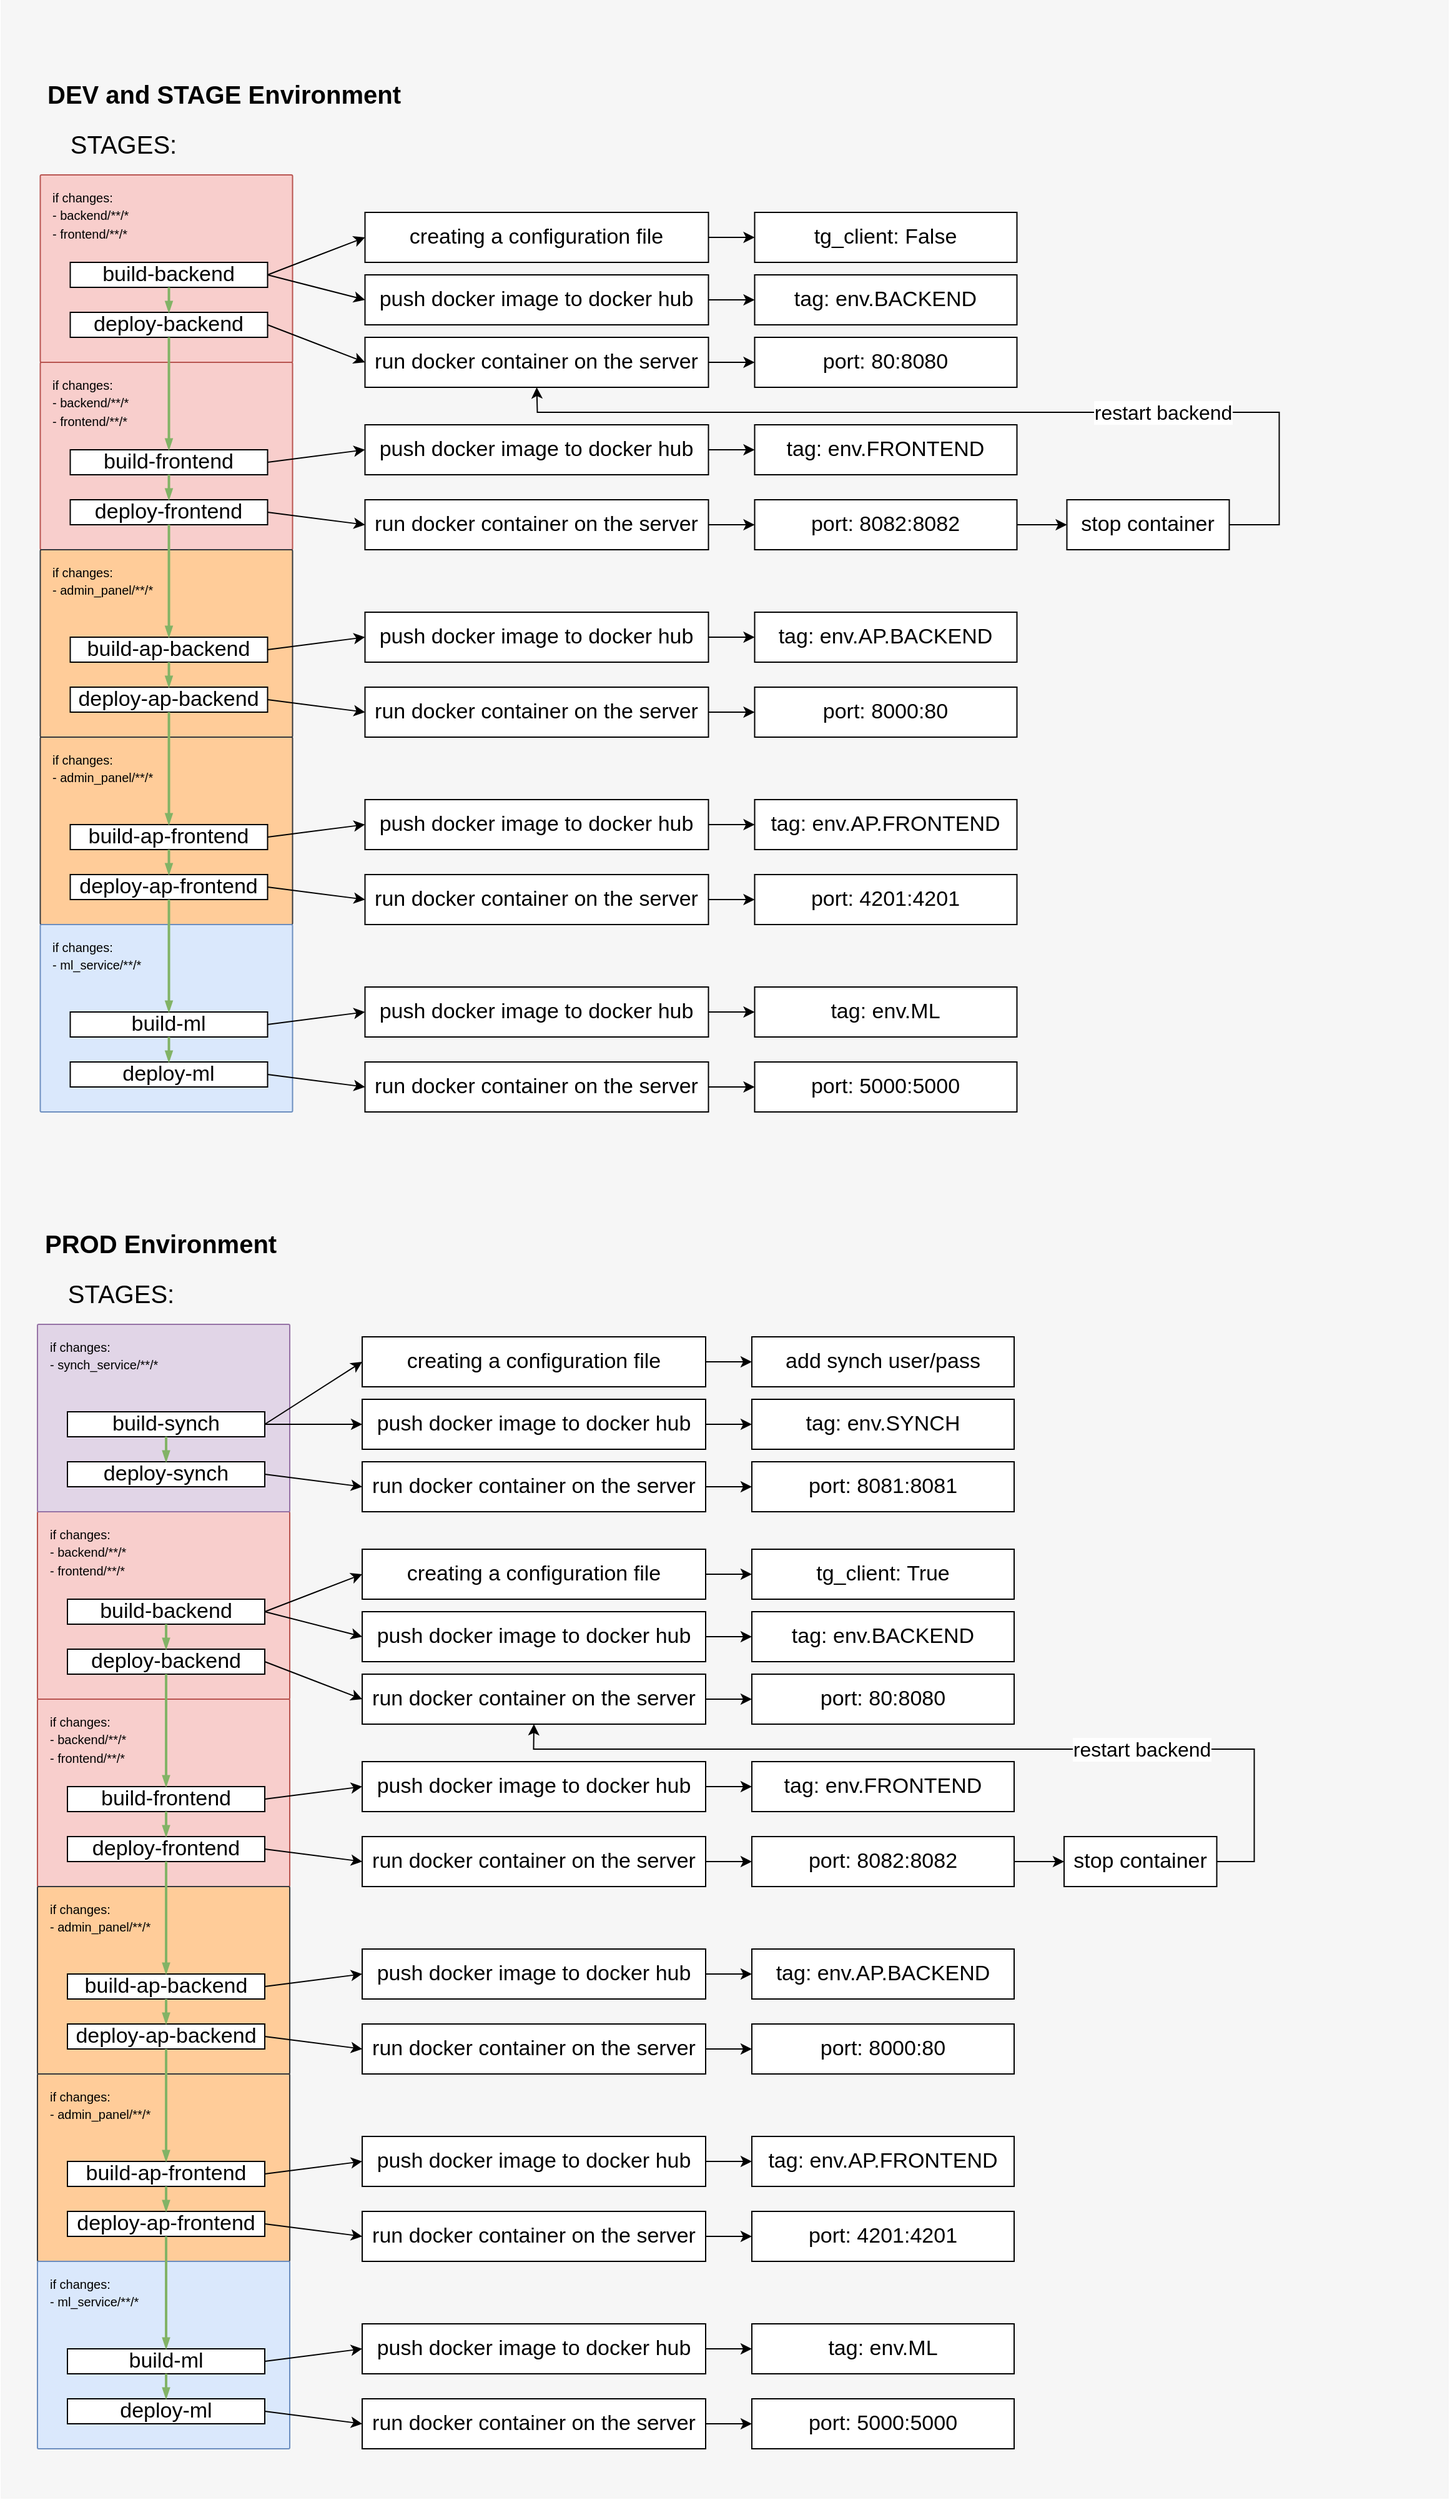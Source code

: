 <mxfile version="20.7.4" type="github">
  <diagram id="f106602c-feb2-e66a-4537-3a34d633f6aa" name="Page-1">
    <mxGraphModel dx="3771" dy="2102" grid="1" gridSize="10" guides="1" tooltips="1" connect="1" arrows="1" fold="1" page="1" pageScale="1" pageWidth="1169" pageHeight="827" background="none" math="0" shadow="0">
      <root>
        <mxCell id="0" />
        <mxCell id="1" parent="0" />
        <mxCell id="14" value="" style="fillColor=#F6F6F6;strokeColor=none;shadow=0;gradientColor=none;fontSize=14;align=left;spacing=10;fontColor=#717171;9E9E9E;verticalAlign=top;spacingTop=-4;fontStyle=0;spacingLeft=40;html=1;" parent="1" vertex="1">
          <mxGeometry x="0.5" width="1159.5" height="2000" as="geometry" />
        </mxCell>
        <mxCell id="2MVCQSWJ5l41HBGscojX-31" value="&lt;font style=&quot;font-size: 10px;&quot; color=&quot;#000000&quot;&gt;if changes:&lt;br&gt;- backend/**/*&lt;br&gt;- frontend/**/*&lt;/font&gt;" style="sketch=0;points=[[0,0,0],[0.25,0,0],[0.5,0,0],[0.75,0,0],[1,0,0],[1,0.25,0],[1,0.5,0],[1,0.75,0],[1,1,0],[0.75,1,0],[0.5,1,0],[0.25,1,0],[0,1,0],[0,0.75,0],[0,0.5,0],[0,0.25,0]];rounded=1;absoluteArcSize=1;arcSize=2;html=1;strokeColor=#b85450;shadow=0;dashed=0;fontSize=12;align=left;verticalAlign=top;spacing=10;spacingTop=-4;fillColor=#f8cecc;" vertex="1" parent="1">
          <mxGeometry x="32.25" y="140" width="202" height="150" as="geometry" />
        </mxCell>
        <mxCell id="2MVCQSWJ5l41HBGscojX-14" value="DEV and STAGE Environment" style="text;strokeColor=none;align=left;fillColor=none;html=1;verticalAlign=middle;whiteSpace=wrap;rounded=0;fontStyle=1;fontSize=20;" vertex="1" parent="1">
          <mxGeometry x="36.25" y="60" width="308" height="30" as="geometry" />
        </mxCell>
        <mxCell id="2MVCQSWJ5l41HBGscojX-16" value="STAGES:" style="text;html=1;strokeColor=none;fillColor=none;align=center;verticalAlign=middle;whiteSpace=wrap;rounded=0;fontSize=20;" vertex="1" parent="1">
          <mxGeometry x="44.25" y="100" width="110" height="30" as="geometry" />
        </mxCell>
        <mxCell id="2MVCQSWJ5l41HBGscojX-17" value="build-backend" style="rounded=0;whiteSpace=wrap;html=1;fontSize=17;" vertex="1" parent="1">
          <mxGeometry x="56.25" y="210" width="158" height="20" as="geometry" />
        </mxCell>
        <mxCell id="2MVCQSWJ5l41HBGscojX-18" value="deploy-backend" style="rounded=0;whiteSpace=wrap;html=1;fontSize=17;" vertex="1" parent="1">
          <mxGeometry x="56.25" y="250" width="158" height="20" as="geometry" />
        </mxCell>
        <mxCell id="2MVCQSWJ5l41HBGscojX-29" value="" style="edgeStyle=orthogonalEdgeStyle;fontSize=12;html=1;endArrow=blockThin;endFill=1;rounded=0;strokeWidth=2;endSize=4;startSize=4;strokeColor=#82b366;dashed=0;exitX=0.5;exitY=1;exitDx=0;exitDy=0;entryX=0.5;entryY=0;entryDx=0;entryDy=0;fillColor=#d5e8d4;" edge="1" parent="1" source="2MVCQSWJ5l41HBGscojX-17" target="2MVCQSWJ5l41HBGscojX-18">
          <mxGeometry width="100" relative="1" as="geometry">
            <mxPoint x="156.25" y="420" as="sourcePoint" />
            <mxPoint x="156.25" y="280" as="targetPoint" />
          </mxGeometry>
        </mxCell>
        <mxCell id="2MVCQSWJ5l41HBGscojX-32" value="&lt;font style=&quot;font-size: 10px;&quot; color=&quot;#000000&quot;&gt;if changes:&lt;br&gt;- backend/**/*&lt;br&gt;- frontend/**/*&lt;/font&gt;" style="sketch=0;points=[[0,0,0],[0.25,0,0],[0.5,0,0],[0.75,0,0],[1,0,0],[1,0.25,0],[1,0.5,0],[1,0.75,0],[1,1,0],[0.75,1,0],[0.5,1,0],[0.25,1,0],[0,1,0],[0,0.75,0],[0,0.5,0],[0,0.25,0]];rounded=1;absoluteArcSize=1;arcSize=2;html=1;strokeColor=#b85450;shadow=0;dashed=0;fontSize=12;align=left;verticalAlign=top;spacing=10;spacingTop=-4;fillColor=#f8cecc;" vertex="1" parent="1">
          <mxGeometry x="32.25" y="290" width="202" height="150" as="geometry" />
        </mxCell>
        <mxCell id="2MVCQSWJ5l41HBGscojX-33" value="build-frontend" style="rounded=0;whiteSpace=wrap;html=1;fontSize=17;" vertex="1" parent="1">
          <mxGeometry x="56.25" y="360" width="158" height="20" as="geometry" />
        </mxCell>
        <mxCell id="2MVCQSWJ5l41HBGscojX-34" value="deploy-frontend" style="rounded=0;whiteSpace=wrap;html=1;fontSize=17;" vertex="1" parent="1">
          <mxGeometry x="56.25" y="400" width="158" height="20" as="geometry" />
        </mxCell>
        <mxCell id="2MVCQSWJ5l41HBGscojX-35" value="" style="edgeStyle=orthogonalEdgeStyle;fontSize=12;html=1;endArrow=blockThin;endFill=1;rounded=0;strokeWidth=2;endSize=4;startSize=4;strokeColor=#82b366;dashed=0;exitX=0.5;exitY=1;exitDx=0;exitDy=0;entryX=0.5;entryY=0;entryDx=0;entryDy=0;fillColor=#d5e8d4;gradientColor=#97d077;" edge="1" parent="1" source="2MVCQSWJ5l41HBGscojX-33" target="2MVCQSWJ5l41HBGscojX-34">
          <mxGeometry width="100" relative="1" as="geometry">
            <mxPoint x="156.25" y="570" as="sourcePoint" />
            <mxPoint x="156.25" y="430" as="targetPoint" />
          </mxGeometry>
        </mxCell>
        <mxCell id="2MVCQSWJ5l41HBGscojX-36" value="" style="edgeStyle=orthogonalEdgeStyle;fontSize=12;html=1;endArrow=blockThin;endFill=1;rounded=0;strokeWidth=2;endSize=4;startSize=4;strokeColor=#82b366;dashed=0;fontColor=#000000;exitX=0.5;exitY=1;exitDx=0;exitDy=0;entryX=0.5;entryY=0;entryDx=0;entryDy=0;fillColor=#d5e8d4;gradientColor=#97d077;" edge="1" parent="1" source="2MVCQSWJ5l41HBGscojX-18" target="2MVCQSWJ5l41HBGscojX-33">
          <mxGeometry width="100" relative="1" as="geometry">
            <mxPoint x="164.25" y="370" as="sourcePoint" />
            <mxPoint x="264.25" y="370" as="targetPoint" />
          </mxGeometry>
        </mxCell>
        <mxCell id="2MVCQSWJ5l41HBGscojX-37" value="&lt;font style=&quot;font-size: 10px;&quot; color=&quot;#000000&quot;&gt;if changes:&lt;br&gt;- admin_panel/**/*&lt;br&gt;&lt;/font&gt;" style="sketch=0;points=[[0,0,0],[0.25,0,0],[0.5,0,0],[0.75,0,0],[1,0,0],[1,0.25,0],[1,0.5,0],[1,0.75,0],[1,1,0],[0.75,1,0],[0.5,1,0],[0.25,1,0],[0,1,0],[0,0.75,0],[0,0.5,0],[0,0.25,0]];rounded=1;absoluteArcSize=1;arcSize=2;html=1;strokeColor=#36393d;shadow=0;dashed=0;fontSize=12;align=left;verticalAlign=top;spacing=10;spacingTop=-4;fillColor=#ffcc99;" vertex="1" parent="1">
          <mxGeometry x="32.25" y="440" width="202" height="150" as="geometry" />
        </mxCell>
        <mxCell id="2MVCQSWJ5l41HBGscojX-38" value="build-ap-backend" style="rounded=0;whiteSpace=wrap;html=1;fontSize=17;" vertex="1" parent="1">
          <mxGeometry x="56.25" y="510" width="158" height="20" as="geometry" />
        </mxCell>
        <mxCell id="2MVCQSWJ5l41HBGscojX-39" value="deploy-ap-backend" style="rounded=0;whiteSpace=wrap;html=1;fontSize=17;" vertex="1" parent="1">
          <mxGeometry x="56.25" y="550" width="158" height="20" as="geometry" />
        </mxCell>
        <mxCell id="2MVCQSWJ5l41HBGscojX-40" value="" style="edgeStyle=orthogonalEdgeStyle;fontSize=12;html=1;endArrow=blockThin;endFill=1;rounded=0;strokeWidth=2;endSize=4;startSize=4;strokeColor=#82b366;dashed=0;exitX=0.5;exitY=1;exitDx=0;exitDy=0;entryX=0.5;entryY=0;entryDx=0;entryDy=0;fillColor=#d5e8d4;" edge="1" parent="1" source="2MVCQSWJ5l41HBGscojX-38" target="2MVCQSWJ5l41HBGscojX-39">
          <mxGeometry width="100" relative="1" as="geometry">
            <mxPoint x="156.25" y="720" as="sourcePoint" />
            <mxPoint x="156.25" y="580" as="targetPoint" />
          </mxGeometry>
        </mxCell>
        <mxCell id="2MVCQSWJ5l41HBGscojX-41" value="" style="edgeStyle=orthogonalEdgeStyle;fontSize=12;html=1;endArrow=blockThin;endFill=1;rounded=0;strokeWidth=2;endSize=4;startSize=4;strokeColor=#82b366;dashed=0;fontColor=#000000;exitX=0.5;exitY=1;exitDx=0;exitDy=0;entryX=0.5;entryY=0;entryDx=0;entryDy=0;fillColor=#d5e8d4;" edge="1" parent="1" source="2MVCQSWJ5l41HBGscojX-34" target="2MVCQSWJ5l41HBGscojX-38">
          <mxGeometry width="100" relative="1" as="geometry">
            <mxPoint x="164.25" y="370" as="sourcePoint" />
            <mxPoint x="264.25" y="370" as="targetPoint" />
          </mxGeometry>
        </mxCell>
        <mxCell id="2MVCQSWJ5l41HBGscojX-42" value="&lt;font style=&quot;font-size: 10px;&quot; color=&quot;#000000&quot;&gt;if changes:&lt;br&gt;- admin_panel/**/*&lt;br&gt;&lt;/font&gt;" style="sketch=0;points=[[0,0,0],[0.25,0,0],[0.5,0,0],[0.75,0,0],[1,0,0],[1,0.25,0],[1,0.5,0],[1,0.75,0],[1,1,0],[0.75,1,0],[0.5,1,0],[0.25,1,0],[0,1,0],[0,0.75,0],[0,0.5,0],[0,0.25,0]];rounded=1;absoluteArcSize=1;arcSize=2;html=1;strokeColor=#36393d;shadow=0;dashed=0;fontSize=12;align=left;verticalAlign=top;spacing=10;spacingTop=-4;fillColor=#ffcc99;" vertex="1" parent="1">
          <mxGeometry x="32.25" y="590" width="202" height="150" as="geometry" />
        </mxCell>
        <mxCell id="2MVCQSWJ5l41HBGscojX-43" value="build-ap-frontend" style="rounded=0;whiteSpace=wrap;html=1;fontSize=17;" vertex="1" parent="1">
          <mxGeometry x="56.25" y="660" width="158" height="20" as="geometry" />
        </mxCell>
        <mxCell id="2MVCQSWJ5l41HBGscojX-44" value="deploy-ap-frontend" style="rounded=0;whiteSpace=wrap;html=1;fontSize=17;" vertex="1" parent="1">
          <mxGeometry x="56.25" y="700" width="158" height="20" as="geometry" />
        </mxCell>
        <mxCell id="2MVCQSWJ5l41HBGscojX-45" value="" style="edgeStyle=orthogonalEdgeStyle;fontSize=12;html=1;endArrow=blockThin;endFill=1;rounded=0;strokeWidth=2;endSize=4;startSize=4;strokeColor=#82b366;dashed=0;exitX=0.5;exitY=1;exitDx=0;exitDy=0;entryX=0.5;entryY=0;entryDx=0;entryDy=0;fillColor=#d5e8d4;" edge="1" parent="1" source="2MVCQSWJ5l41HBGscojX-43" target="2MVCQSWJ5l41HBGscojX-44">
          <mxGeometry width="100" relative="1" as="geometry">
            <mxPoint x="156.25" y="870" as="sourcePoint" />
            <mxPoint x="156.25" y="730" as="targetPoint" />
          </mxGeometry>
        </mxCell>
        <mxCell id="2MVCQSWJ5l41HBGscojX-46" value="" style="edgeStyle=orthogonalEdgeStyle;fontSize=12;html=1;endArrow=blockThin;endFill=1;rounded=0;strokeWidth=2;endSize=4;startSize=4;strokeColor=#82b366;dashed=0;fontColor=#000000;exitX=0.5;exitY=1;exitDx=0;exitDy=0;entryX=0.5;entryY=0;entryDx=0;entryDy=0;fillColor=#d5e8d4;" edge="1" parent="1" source="2MVCQSWJ5l41HBGscojX-39" target="2MVCQSWJ5l41HBGscojX-43">
          <mxGeometry width="100" relative="1" as="geometry">
            <mxPoint x="164.25" y="510" as="sourcePoint" />
            <mxPoint x="264.25" y="510" as="targetPoint" />
          </mxGeometry>
        </mxCell>
        <mxCell id="2MVCQSWJ5l41HBGscojX-48" value="&lt;font style=&quot;font-size: 10px;&quot; color=&quot;#000000&quot;&gt;if changes:&lt;br&gt;- ml_service/**/*&lt;br&gt;&lt;/font&gt;" style="sketch=0;points=[[0,0,0],[0.25,0,0],[0.5,0,0],[0.75,0,0],[1,0,0],[1,0.25,0],[1,0.5,0],[1,0.75,0],[1,1,0],[0.75,1,0],[0.5,1,0],[0.25,1,0],[0,1,0],[0,0.75,0],[0,0.5,0],[0,0.25,0]];rounded=1;absoluteArcSize=1;arcSize=2;html=1;strokeColor=#6c8ebf;shadow=0;dashed=0;fontSize=12;align=left;verticalAlign=top;spacing=10;spacingTop=-4;fillColor=#dae8fc;" vertex="1" parent="1">
          <mxGeometry x="32.25" y="740" width="202" height="150" as="geometry" />
        </mxCell>
        <mxCell id="2MVCQSWJ5l41HBGscojX-49" value="build-ml" style="rounded=0;whiteSpace=wrap;html=1;fontSize=17;" vertex="1" parent="1">
          <mxGeometry x="56.25" y="810" width="158" height="20" as="geometry" />
        </mxCell>
        <mxCell id="2MVCQSWJ5l41HBGscojX-50" value="deploy-ml" style="rounded=0;whiteSpace=wrap;html=1;fontSize=17;" vertex="1" parent="1">
          <mxGeometry x="56.25" y="850" width="158" height="20" as="geometry" />
        </mxCell>
        <mxCell id="2MVCQSWJ5l41HBGscojX-51" value="" style="edgeStyle=orthogonalEdgeStyle;fontSize=12;html=1;endArrow=blockThin;endFill=1;rounded=0;strokeWidth=2;endSize=4;startSize=4;strokeColor=#82b366;dashed=0;exitX=0.5;exitY=1;exitDx=0;exitDy=0;entryX=0.5;entryY=0;entryDx=0;entryDy=0;fillColor=#d5e8d4;" edge="1" parent="1" source="2MVCQSWJ5l41HBGscojX-49" target="2MVCQSWJ5l41HBGscojX-50">
          <mxGeometry width="100" relative="1" as="geometry">
            <mxPoint x="156.25" y="1020" as="sourcePoint" />
            <mxPoint x="156.25" y="880" as="targetPoint" />
          </mxGeometry>
        </mxCell>
        <mxCell id="2MVCQSWJ5l41HBGscojX-52" value="" style="edgeStyle=orthogonalEdgeStyle;fontSize=12;html=1;endArrow=blockThin;endFill=1;rounded=0;strokeWidth=2;endSize=4;startSize=4;strokeColor=#82b366;dashed=0;fontColor=#000000;exitX=0.5;exitY=1;exitDx=0;exitDy=0;entryX=0.5;entryY=0;entryDx=0;entryDy=0;fillColor=#d5e8d4;" edge="1" parent="1" source="2MVCQSWJ5l41HBGscojX-44" target="2MVCQSWJ5l41HBGscojX-49">
          <mxGeometry width="100" relative="1" as="geometry">
            <mxPoint x="164.25" y="570" as="sourcePoint" />
            <mxPoint x="264.25" y="570" as="targetPoint" />
          </mxGeometry>
        </mxCell>
        <mxCell id="2MVCQSWJ5l41HBGscojX-53" value="" style="endArrow=classic;html=1;rounded=0;strokeColor=#000000;fontSize=17;fontColor=#000000;entryX=0;entryY=0.5;entryDx=0;entryDy=0;" edge="1" parent="1" target="2MVCQSWJ5l41HBGscojX-55">
          <mxGeometry width="50" height="50" relative="1" as="geometry">
            <mxPoint x="214.25" y="220" as="sourcePoint" />
            <mxPoint x="244.25" y="420" as="targetPoint" />
          </mxGeometry>
        </mxCell>
        <mxCell id="2MVCQSWJ5l41HBGscojX-55" value="push docker image to docker hub" style="rounded=0;whiteSpace=wrap;html=1;fontSize=17;" vertex="1" parent="1">
          <mxGeometry x="292.25" y="220" width="275" height="40" as="geometry" />
        </mxCell>
        <mxCell id="2MVCQSWJ5l41HBGscojX-56" value="run docker container on the server" style="rounded=0;whiteSpace=wrap;html=1;fontSize=17;" vertex="1" parent="1">
          <mxGeometry x="292.25" y="270" width="275" height="40" as="geometry" />
        </mxCell>
        <mxCell id="2MVCQSWJ5l41HBGscojX-57" value="" style="endArrow=classic;html=1;rounded=0;strokeColor=#000000;fontSize=17;fontColor=#000000;exitX=1;exitY=0.5;exitDx=0;exitDy=0;entryX=0;entryY=0.5;entryDx=0;entryDy=0;" edge="1" parent="1" source="2MVCQSWJ5l41HBGscojX-18" target="2MVCQSWJ5l41HBGscojX-56">
          <mxGeometry width="50" height="50" relative="1" as="geometry">
            <mxPoint x="194.25" y="450" as="sourcePoint" />
            <mxPoint x="244.25" y="400" as="targetPoint" />
          </mxGeometry>
        </mxCell>
        <mxCell id="2MVCQSWJ5l41HBGscojX-58" value="creating a configuration file" style="rounded=0;whiteSpace=wrap;html=1;fontSize=17;" vertex="1" parent="1">
          <mxGeometry x="292.25" y="170" width="275" height="40" as="geometry" />
        </mxCell>
        <mxCell id="2MVCQSWJ5l41HBGscojX-59" value="" style="endArrow=classic;html=1;rounded=0;strokeColor=#000000;fontSize=17;fontColor=#000000;entryX=0;entryY=0.5;entryDx=0;entryDy=0;" edge="1" parent="1" target="2MVCQSWJ5l41HBGscojX-58">
          <mxGeometry width="50" height="50" relative="1" as="geometry">
            <mxPoint x="214.25" y="220" as="sourcePoint" />
            <mxPoint x="234.25" y="440" as="targetPoint" />
          </mxGeometry>
        </mxCell>
        <mxCell id="2MVCQSWJ5l41HBGscojX-60" value="run docker container on the server" style="rounded=0;whiteSpace=wrap;html=1;fontSize=17;" vertex="1" parent="1">
          <mxGeometry x="292.25" y="400" width="275" height="40" as="geometry" />
        </mxCell>
        <mxCell id="2MVCQSWJ5l41HBGscojX-61" value="push docker image to docker hub" style="rounded=0;whiteSpace=wrap;html=1;fontSize=17;" vertex="1" parent="1">
          <mxGeometry x="292.25" y="340" width="275" height="40" as="geometry" />
        </mxCell>
        <mxCell id="2MVCQSWJ5l41HBGscojX-62" value="" style="endArrow=classic;html=1;rounded=0;strokeColor=#000000;fontSize=17;fontColor=#000000;exitX=1;exitY=0.5;exitDx=0;exitDy=0;entryX=0;entryY=0.5;entryDx=0;entryDy=0;" edge="1" parent="1" source="2MVCQSWJ5l41HBGscojX-33" target="2MVCQSWJ5l41HBGscojX-61">
          <mxGeometry width="50" height="50" relative="1" as="geometry">
            <mxPoint x="434.25" y="470" as="sourcePoint" />
            <mxPoint x="484.25" y="420" as="targetPoint" />
          </mxGeometry>
        </mxCell>
        <mxCell id="2MVCQSWJ5l41HBGscojX-63" value="" style="endArrow=classic;html=1;rounded=0;strokeColor=#000000;fontSize=17;fontColor=#000000;exitX=1;exitY=0.5;exitDx=0;exitDy=0;entryX=0;entryY=0.5;entryDx=0;entryDy=0;" edge="1" parent="1" source="2MVCQSWJ5l41HBGscojX-34" target="2MVCQSWJ5l41HBGscojX-60">
          <mxGeometry width="50" height="50" relative="1" as="geometry">
            <mxPoint x="434.25" y="470" as="sourcePoint" />
            <mxPoint x="484.25" y="420" as="targetPoint" />
          </mxGeometry>
        </mxCell>
        <mxCell id="2MVCQSWJ5l41HBGscojX-64" value="push docker image to docker hub" style="rounded=0;whiteSpace=wrap;html=1;fontSize=17;" vertex="1" parent="1">
          <mxGeometry x="292.25" y="490" width="275" height="40" as="geometry" />
        </mxCell>
        <mxCell id="2MVCQSWJ5l41HBGscojX-65" value="run docker container on the server" style="rounded=0;whiteSpace=wrap;html=1;fontSize=17;" vertex="1" parent="1">
          <mxGeometry x="292.25" y="550" width="275" height="40" as="geometry" />
        </mxCell>
        <mxCell id="2MVCQSWJ5l41HBGscojX-66" value="" style="endArrow=classic;html=1;rounded=0;strokeColor=#000000;fontSize=17;fontColor=#000000;exitX=1;exitY=0.5;exitDx=0;exitDy=0;entryX=0;entryY=0.5;entryDx=0;entryDy=0;" edge="1" parent="1" source="2MVCQSWJ5l41HBGscojX-38" target="2MVCQSWJ5l41HBGscojX-64">
          <mxGeometry width="50" height="50" relative="1" as="geometry">
            <mxPoint x="434.25" y="570" as="sourcePoint" />
            <mxPoint x="484.25" y="520" as="targetPoint" />
          </mxGeometry>
        </mxCell>
        <mxCell id="2MVCQSWJ5l41HBGscojX-67" value="" style="endArrow=classic;html=1;rounded=0;strokeColor=#000000;fontSize=17;fontColor=#000000;exitX=1;exitY=0.5;exitDx=0;exitDy=0;entryX=0;entryY=0.5;entryDx=0;entryDy=0;" edge="1" parent="1" source="2MVCQSWJ5l41HBGscojX-39" target="2MVCQSWJ5l41HBGscojX-65">
          <mxGeometry width="50" height="50" relative="1" as="geometry">
            <mxPoint x="434.25" y="570" as="sourcePoint" />
            <mxPoint x="484.25" y="520" as="targetPoint" />
          </mxGeometry>
        </mxCell>
        <mxCell id="2MVCQSWJ5l41HBGscojX-68" value="tg_client: False" style="rounded=0;whiteSpace=wrap;html=1;fontSize=17;" vertex="1" parent="1">
          <mxGeometry x="604.25" y="170" width="210" height="40" as="geometry" />
        </mxCell>
        <mxCell id="2MVCQSWJ5l41HBGscojX-69" value="" style="endArrow=classic;html=1;rounded=0;strokeColor=#000000;fontSize=17;fontColor=#000000;exitX=1;exitY=0.5;exitDx=0;exitDy=0;entryX=0;entryY=0.5;entryDx=0;entryDy=0;" edge="1" parent="1" source="2MVCQSWJ5l41HBGscojX-58" target="2MVCQSWJ5l41HBGscojX-68">
          <mxGeometry width="50" height="50" relative="1" as="geometry">
            <mxPoint x="434.25" y="350" as="sourcePoint" />
            <mxPoint x="484.25" y="300" as="targetPoint" />
          </mxGeometry>
        </mxCell>
        <mxCell id="2MVCQSWJ5l41HBGscojX-71" value="port: 80:8080" style="rounded=0;whiteSpace=wrap;html=1;fontSize=17;" vertex="1" parent="1">
          <mxGeometry x="604.25" y="270" width="210" height="40" as="geometry" />
        </mxCell>
        <mxCell id="2MVCQSWJ5l41HBGscojX-72" value="" style="endArrow=classic;html=1;rounded=0;strokeColor=#000000;fontSize=17;fontColor=#000000;exitX=1;exitY=0.5;exitDx=0;exitDy=0;entryX=0;entryY=0.5;entryDx=0;entryDy=0;" edge="1" parent="1" source="2MVCQSWJ5l41HBGscojX-56" target="2MVCQSWJ5l41HBGscojX-71">
          <mxGeometry width="50" height="50" relative="1" as="geometry">
            <mxPoint x="434.25" y="410" as="sourcePoint" />
            <mxPoint x="484.25" y="360" as="targetPoint" />
          </mxGeometry>
        </mxCell>
        <mxCell id="2MVCQSWJ5l41HBGscojX-73" value="tag: env.BACKEND" style="rounded=0;whiteSpace=wrap;html=1;fontSize=17;" vertex="1" parent="1">
          <mxGeometry x="604.25" y="220" width="210" height="40" as="geometry" />
        </mxCell>
        <mxCell id="2MVCQSWJ5l41HBGscojX-74" value="" style="endArrow=classic;html=1;rounded=0;strokeColor=#000000;fontSize=17;fontColor=#000000;exitX=1;exitY=0.5;exitDx=0;exitDy=0;entryX=0;entryY=0.5;entryDx=0;entryDy=0;" edge="1" parent="1" source="2MVCQSWJ5l41HBGscojX-55" target="2MVCQSWJ5l41HBGscojX-73">
          <mxGeometry width="50" height="50" relative="1" as="geometry">
            <mxPoint x="434.25" y="460" as="sourcePoint" />
            <mxPoint x="484.25" y="410" as="targetPoint" />
          </mxGeometry>
        </mxCell>
        <mxCell id="2MVCQSWJ5l41HBGscojX-75" value="tag: env.FRONTEND" style="rounded=0;whiteSpace=wrap;html=1;fontSize=17;" vertex="1" parent="1">
          <mxGeometry x="604.25" y="340" width="210" height="40" as="geometry" />
        </mxCell>
        <mxCell id="2MVCQSWJ5l41HBGscojX-76" value="" style="endArrow=classic;html=1;rounded=0;strokeColor=#000000;fontSize=17;fontColor=#000000;exitX=1;exitY=0.5;exitDx=0;exitDy=0;entryX=0;entryY=0.5;entryDx=0;entryDy=0;" edge="1" parent="1" source="2MVCQSWJ5l41HBGscojX-61" target="2MVCQSWJ5l41HBGscojX-75">
          <mxGeometry width="50" height="50" relative="1" as="geometry">
            <mxPoint x="434.25" y="450" as="sourcePoint" />
            <mxPoint x="484.25" y="400" as="targetPoint" />
          </mxGeometry>
        </mxCell>
        <mxCell id="2MVCQSWJ5l41HBGscojX-77" value="port: 8082:8082" style="rounded=0;whiteSpace=wrap;html=1;fontSize=17;" vertex="1" parent="1">
          <mxGeometry x="604.25" y="400" width="210" height="40" as="geometry" />
        </mxCell>
        <mxCell id="2MVCQSWJ5l41HBGscojX-78" value="" style="endArrow=classic;html=1;rounded=0;strokeColor=#000000;fontSize=17;fontColor=#000000;exitX=1;exitY=0.5;exitDx=0;exitDy=0;entryX=0;entryY=0.5;entryDx=0;entryDy=0;" edge="1" parent="1" source="2MVCQSWJ5l41HBGscojX-60" target="2MVCQSWJ5l41HBGscojX-77">
          <mxGeometry width="50" height="50" relative="1" as="geometry">
            <mxPoint x="434.25" y="450" as="sourcePoint" />
            <mxPoint x="484.25" y="400" as="targetPoint" />
          </mxGeometry>
        </mxCell>
        <mxCell id="2MVCQSWJ5l41HBGscojX-80" value="stop container" style="rounded=0;whiteSpace=wrap;html=1;fontSize=17;" vertex="1" parent="1">
          <mxGeometry x="854.25" y="400" width="130" height="40" as="geometry" />
        </mxCell>
        <mxCell id="2MVCQSWJ5l41HBGscojX-81" value="" style="endArrow=classic;html=1;rounded=0;strokeColor=#000000;fontSize=17;fontColor=#000000;exitX=1;exitY=0.5;exitDx=0;exitDy=0;" edge="1" parent="1" source="2MVCQSWJ5l41HBGscojX-77" target="2MVCQSWJ5l41HBGscojX-80">
          <mxGeometry width="50" height="50" relative="1" as="geometry">
            <mxPoint x="434.25" y="450" as="sourcePoint" />
            <mxPoint x="484.25" y="400" as="targetPoint" />
          </mxGeometry>
        </mxCell>
        <mxCell id="2MVCQSWJ5l41HBGscojX-82" value="tag: env.AP.BACKEND" style="rounded=0;whiteSpace=wrap;html=1;fontSize=17;" vertex="1" parent="1">
          <mxGeometry x="604.25" y="490" width="210" height="40" as="geometry" />
        </mxCell>
        <mxCell id="2MVCQSWJ5l41HBGscojX-83" value="" style="endArrow=classic;html=1;rounded=0;strokeColor=#000000;fontSize=17;fontColor=#000000;exitX=1;exitY=0.5;exitDx=0;exitDy=0;entryX=0;entryY=0.5;entryDx=0;entryDy=0;" edge="1" parent="1" source="2MVCQSWJ5l41HBGscojX-64" target="2MVCQSWJ5l41HBGscojX-82">
          <mxGeometry width="50" height="50" relative="1" as="geometry">
            <mxPoint x="434.25" y="620" as="sourcePoint" />
            <mxPoint x="484.25" y="570" as="targetPoint" />
          </mxGeometry>
        </mxCell>
        <mxCell id="2MVCQSWJ5l41HBGscojX-84" value="port: 8000:80" style="rounded=0;whiteSpace=wrap;html=1;fontSize=17;" vertex="1" parent="1">
          <mxGeometry x="604.25" y="550" width="210" height="40" as="geometry" />
        </mxCell>
        <mxCell id="2MVCQSWJ5l41HBGscojX-85" value="" style="endArrow=classic;html=1;rounded=0;strokeColor=#000000;fontSize=17;fontColor=#000000;exitX=1;exitY=0.5;exitDx=0;exitDy=0;entryX=0;entryY=0.5;entryDx=0;entryDy=0;" edge="1" parent="1" source="2MVCQSWJ5l41HBGscojX-65" target="2MVCQSWJ5l41HBGscojX-84">
          <mxGeometry width="50" height="50" relative="1" as="geometry">
            <mxPoint x="434.25" y="620" as="sourcePoint" />
            <mxPoint x="484.25" y="570" as="targetPoint" />
          </mxGeometry>
        </mxCell>
        <mxCell id="2MVCQSWJ5l41HBGscojX-86" value="push docker image to docker hub" style="rounded=0;whiteSpace=wrap;html=1;fontSize=17;" vertex="1" parent="1">
          <mxGeometry x="292.25" y="640" width="275" height="40" as="geometry" />
        </mxCell>
        <mxCell id="2MVCQSWJ5l41HBGscojX-87" value="run docker container on the server" style="rounded=0;whiteSpace=wrap;html=1;fontSize=17;" vertex="1" parent="1">
          <mxGeometry x="292.25" y="700" width="275" height="40" as="geometry" />
        </mxCell>
        <mxCell id="2MVCQSWJ5l41HBGscojX-88" value="" style="endArrow=classic;html=1;rounded=0;strokeColor=#000000;fontSize=17;fontColor=#000000;exitX=1;exitY=0.5;exitDx=0;exitDy=0;entryX=0;entryY=0.5;entryDx=0;entryDy=0;" edge="1" parent="1" source="2MVCQSWJ5l41HBGscojX-43" target="2MVCQSWJ5l41HBGscojX-86">
          <mxGeometry width="50" height="50" relative="1" as="geometry">
            <mxPoint x="434.25" y="620" as="sourcePoint" />
            <mxPoint x="484.25" y="570" as="targetPoint" />
          </mxGeometry>
        </mxCell>
        <mxCell id="2MVCQSWJ5l41HBGscojX-89" value="" style="endArrow=classic;html=1;rounded=0;strokeColor=#000000;fontSize=17;fontColor=#000000;exitX=1;exitY=0.5;exitDx=0;exitDy=0;entryX=0;entryY=0.5;entryDx=0;entryDy=0;" edge="1" parent="1" source="2MVCQSWJ5l41HBGscojX-44" target="2MVCQSWJ5l41HBGscojX-87">
          <mxGeometry width="50" height="50" relative="1" as="geometry">
            <mxPoint x="434.25" y="620" as="sourcePoint" />
            <mxPoint x="484.25" y="570" as="targetPoint" />
          </mxGeometry>
        </mxCell>
        <mxCell id="2MVCQSWJ5l41HBGscojX-91" value="tag: env.AP.FRONTEND" style="rounded=0;whiteSpace=wrap;html=1;fontSize=17;" vertex="1" parent="1">
          <mxGeometry x="604.25" y="640" width="210" height="40" as="geometry" />
        </mxCell>
        <mxCell id="2MVCQSWJ5l41HBGscojX-92" value="port: 4201:4201" style="rounded=0;whiteSpace=wrap;html=1;fontSize=17;" vertex="1" parent="1">
          <mxGeometry x="604.25" y="700" width="210" height="40" as="geometry" />
        </mxCell>
        <mxCell id="2MVCQSWJ5l41HBGscojX-93" value="" style="endArrow=classic;html=1;rounded=0;strokeColor=#000000;fontSize=17;fontColor=#000000;exitX=1;exitY=0.5;exitDx=0;exitDy=0;entryX=0;entryY=0.5;entryDx=0;entryDy=0;" edge="1" parent="1" source="2MVCQSWJ5l41HBGscojX-86" target="2MVCQSWJ5l41HBGscojX-91">
          <mxGeometry width="50" height="50" relative="1" as="geometry">
            <mxPoint x="434.25" y="620" as="sourcePoint" />
            <mxPoint x="484.25" y="570" as="targetPoint" />
          </mxGeometry>
        </mxCell>
        <mxCell id="2MVCQSWJ5l41HBGscojX-94" value="" style="endArrow=classic;html=1;rounded=0;strokeColor=#000000;fontSize=17;fontColor=#000000;exitX=1;exitY=0.5;exitDx=0;exitDy=0;" edge="1" parent="1" source="2MVCQSWJ5l41HBGscojX-87" target="2MVCQSWJ5l41HBGscojX-92">
          <mxGeometry width="50" height="50" relative="1" as="geometry">
            <mxPoint x="434.25" y="620" as="sourcePoint" />
            <mxPoint x="484.25" y="570" as="targetPoint" />
          </mxGeometry>
        </mxCell>
        <mxCell id="2MVCQSWJ5l41HBGscojX-95" value="push docker image to docker hub" style="rounded=0;whiteSpace=wrap;html=1;fontSize=17;" vertex="1" parent="1">
          <mxGeometry x="292.25" y="790" width="275" height="40" as="geometry" />
        </mxCell>
        <mxCell id="2MVCQSWJ5l41HBGscojX-96" value="run docker container on the server" style="rounded=0;whiteSpace=wrap;html=1;fontSize=17;" vertex="1" parent="1">
          <mxGeometry x="292.25" y="850" width="275" height="40" as="geometry" />
        </mxCell>
        <mxCell id="2MVCQSWJ5l41HBGscojX-97" value="" style="endArrow=classic;html=1;rounded=0;strokeColor=#000000;fontSize=17;fontColor=#000000;exitX=1;exitY=0.5;exitDx=0;exitDy=0;entryX=0;entryY=0.5;entryDx=0;entryDy=0;" edge="1" parent="1" source="2MVCQSWJ5l41HBGscojX-49" target="2MVCQSWJ5l41HBGscojX-95">
          <mxGeometry width="50" height="50" relative="1" as="geometry">
            <mxPoint x="434.25" y="770" as="sourcePoint" />
            <mxPoint x="484.25" y="720" as="targetPoint" />
          </mxGeometry>
        </mxCell>
        <mxCell id="2MVCQSWJ5l41HBGscojX-98" value="" style="endArrow=classic;html=1;rounded=0;strokeColor=#000000;fontSize=17;fontColor=#000000;exitX=1;exitY=0.5;exitDx=0;exitDy=0;entryX=0;entryY=0.5;entryDx=0;entryDy=0;" edge="1" parent="1" source="2MVCQSWJ5l41HBGscojX-50" target="2MVCQSWJ5l41HBGscojX-96">
          <mxGeometry width="50" height="50" relative="1" as="geometry">
            <mxPoint x="434.25" y="770" as="sourcePoint" />
            <mxPoint x="484.25" y="720" as="targetPoint" />
          </mxGeometry>
        </mxCell>
        <mxCell id="2MVCQSWJ5l41HBGscojX-99" value="tag: env.ML" style="rounded=0;whiteSpace=wrap;html=1;fontSize=17;" vertex="1" parent="1">
          <mxGeometry x="604.25" y="790" width="210" height="40" as="geometry" />
        </mxCell>
        <mxCell id="2MVCQSWJ5l41HBGscojX-100" value="port: 5000:5000" style="rounded=0;whiteSpace=wrap;html=1;fontSize=17;" vertex="1" parent="1">
          <mxGeometry x="604.25" y="850" width="210" height="40" as="geometry" />
        </mxCell>
        <mxCell id="2MVCQSWJ5l41HBGscojX-101" value="" style="endArrow=classic;html=1;rounded=0;strokeColor=#000000;fontSize=17;fontColor=#000000;exitX=1;exitY=0.5;exitDx=0;exitDy=0;entryX=0;entryY=0.5;entryDx=0;entryDy=0;" edge="1" parent="1" source="2MVCQSWJ5l41HBGscojX-95" target="2MVCQSWJ5l41HBGscojX-99">
          <mxGeometry width="50" height="50" relative="1" as="geometry">
            <mxPoint x="434.25" y="770" as="sourcePoint" />
            <mxPoint x="484.25" y="720" as="targetPoint" />
          </mxGeometry>
        </mxCell>
        <mxCell id="2MVCQSWJ5l41HBGscojX-102" value="" style="endArrow=classic;html=1;rounded=0;strokeColor=#000000;fontSize=17;fontColor=#000000;exitX=1;exitY=0.5;exitDx=0;exitDy=0;" edge="1" parent="1" source="2MVCQSWJ5l41HBGscojX-96" target="2MVCQSWJ5l41HBGscojX-100">
          <mxGeometry width="50" height="50" relative="1" as="geometry">
            <mxPoint x="434.25" y="770" as="sourcePoint" />
            <mxPoint x="484.25" y="720" as="targetPoint" />
          </mxGeometry>
        </mxCell>
        <mxCell id="2MVCQSWJ5l41HBGscojX-103" value="&lt;font style=&quot;font-size: 10px;&quot; color=&quot;#000000&quot;&gt;if changes:&lt;br&gt;- backend/**/*&lt;br&gt;- frontend/**/*&lt;/font&gt;" style="sketch=0;points=[[0,0,0],[0.25,0,0],[0.5,0,0],[0.75,0,0],[1,0,0],[1,0.25,0],[1,0.5,0],[1,0.75,0],[1,1,0],[0.75,1,0],[0.5,1,0],[0.25,1,0],[0,1,0],[0,0.75,0],[0,0.5,0],[0,0.25,0]];rounded=1;absoluteArcSize=1;arcSize=2;html=1;strokeColor=#b85450;shadow=0;dashed=0;fontSize=12;align=left;verticalAlign=top;spacing=10;spacingTop=-4;fillColor=#f8cecc;" vertex="1" parent="1">
          <mxGeometry x="30" y="1210" width="202" height="150" as="geometry" />
        </mxCell>
        <mxCell id="2MVCQSWJ5l41HBGscojX-104" value="PROD Environment" style="text;strokeColor=none;align=left;fillColor=none;html=1;verticalAlign=middle;whiteSpace=wrap;rounded=0;fontStyle=1;fontSize=20;" vertex="1" parent="1">
          <mxGeometry x="34" y="980" width="308" height="30" as="geometry" />
        </mxCell>
        <mxCell id="2MVCQSWJ5l41HBGscojX-105" value="STAGES:" style="text;html=1;strokeColor=none;fillColor=none;align=center;verticalAlign=middle;whiteSpace=wrap;rounded=0;fontSize=20;" vertex="1" parent="1">
          <mxGeometry x="42" y="1020" width="110" height="30" as="geometry" />
        </mxCell>
        <mxCell id="2MVCQSWJ5l41HBGscojX-106" value="build-backend" style="rounded=0;whiteSpace=wrap;html=1;fontSize=17;" vertex="1" parent="1">
          <mxGeometry x="54" y="1280" width="158" height="20" as="geometry" />
        </mxCell>
        <mxCell id="2MVCQSWJ5l41HBGscojX-107" value="deploy-backend" style="rounded=0;whiteSpace=wrap;html=1;fontSize=17;" vertex="1" parent="1">
          <mxGeometry x="54" y="1320" width="158" height="20" as="geometry" />
        </mxCell>
        <mxCell id="2MVCQSWJ5l41HBGscojX-108" value="" style="edgeStyle=orthogonalEdgeStyle;fontSize=12;html=1;endArrow=blockThin;endFill=1;rounded=0;strokeWidth=2;endSize=4;startSize=4;strokeColor=#82b366;dashed=0;exitX=0.5;exitY=1;exitDx=0;exitDy=0;entryX=0.5;entryY=0;entryDx=0;entryDy=0;fillColor=#d5e8d4;" edge="1" parent="1" source="2MVCQSWJ5l41HBGscojX-106" target="2MVCQSWJ5l41HBGscojX-107">
          <mxGeometry width="100" relative="1" as="geometry">
            <mxPoint x="154" y="1490" as="sourcePoint" />
            <mxPoint x="154" y="1350" as="targetPoint" />
          </mxGeometry>
        </mxCell>
        <mxCell id="2MVCQSWJ5l41HBGscojX-109" value="&lt;font style=&quot;font-size: 10px;&quot; color=&quot;#000000&quot;&gt;if changes:&lt;br&gt;- backend/**/*&lt;br&gt;- frontend/**/*&lt;/font&gt;" style="sketch=0;points=[[0,0,0],[0.25,0,0],[0.5,0,0],[0.75,0,0],[1,0,0],[1,0.25,0],[1,0.5,0],[1,0.75,0],[1,1,0],[0.75,1,0],[0.5,1,0],[0.25,1,0],[0,1,0],[0,0.75,0],[0,0.5,0],[0,0.25,0]];rounded=1;absoluteArcSize=1;arcSize=2;html=1;strokeColor=#b85450;shadow=0;dashed=0;fontSize=12;align=left;verticalAlign=top;spacing=10;spacingTop=-4;fillColor=#f8cecc;" vertex="1" parent="1">
          <mxGeometry x="30" y="1360" width="202" height="150" as="geometry" />
        </mxCell>
        <mxCell id="2MVCQSWJ5l41HBGscojX-110" value="build-frontend" style="rounded=0;whiteSpace=wrap;html=1;fontSize=17;" vertex="1" parent="1">
          <mxGeometry x="54" y="1430" width="158" height="20" as="geometry" />
        </mxCell>
        <mxCell id="2MVCQSWJ5l41HBGscojX-111" value="deploy-frontend" style="rounded=0;whiteSpace=wrap;html=1;fontSize=17;" vertex="1" parent="1">
          <mxGeometry x="54" y="1470" width="158" height="20" as="geometry" />
        </mxCell>
        <mxCell id="2MVCQSWJ5l41HBGscojX-112" value="" style="edgeStyle=orthogonalEdgeStyle;fontSize=12;html=1;endArrow=blockThin;endFill=1;rounded=0;strokeWidth=2;endSize=4;startSize=4;strokeColor=#82b366;dashed=0;exitX=0.5;exitY=1;exitDx=0;exitDy=0;entryX=0.5;entryY=0;entryDx=0;entryDy=0;fillColor=#d5e8d4;gradientColor=#97d077;" edge="1" parent="1" source="2MVCQSWJ5l41HBGscojX-110" target="2MVCQSWJ5l41HBGscojX-111">
          <mxGeometry width="100" relative="1" as="geometry">
            <mxPoint x="154" y="1640" as="sourcePoint" />
            <mxPoint x="154" y="1500" as="targetPoint" />
          </mxGeometry>
        </mxCell>
        <mxCell id="2MVCQSWJ5l41HBGscojX-113" value="" style="edgeStyle=orthogonalEdgeStyle;fontSize=12;html=1;endArrow=blockThin;endFill=1;rounded=0;strokeWidth=2;endSize=4;startSize=4;strokeColor=#82b366;dashed=0;fontColor=#000000;exitX=0.5;exitY=1;exitDx=0;exitDy=0;entryX=0.5;entryY=0;entryDx=0;entryDy=0;fillColor=#d5e8d4;gradientColor=#97d077;" edge="1" parent="1" source="2MVCQSWJ5l41HBGscojX-107" target="2MVCQSWJ5l41HBGscojX-110">
          <mxGeometry width="100" relative="1" as="geometry">
            <mxPoint x="162" y="1440" as="sourcePoint" />
            <mxPoint x="262" y="1440" as="targetPoint" />
          </mxGeometry>
        </mxCell>
        <mxCell id="2MVCQSWJ5l41HBGscojX-114" value="&lt;font style=&quot;font-size: 10px;&quot; color=&quot;#000000&quot;&gt;if changes:&lt;br&gt;- admin_panel/**/*&lt;br&gt;&lt;/font&gt;" style="sketch=0;points=[[0,0,0],[0.25,0,0],[0.5,0,0],[0.75,0,0],[1,0,0],[1,0.25,0],[1,0.5,0],[1,0.75,0],[1,1,0],[0.75,1,0],[0.5,1,0],[0.25,1,0],[0,1,0],[0,0.75,0],[0,0.5,0],[0,0.25,0]];rounded=1;absoluteArcSize=1;arcSize=2;html=1;strokeColor=#36393d;shadow=0;dashed=0;fontSize=12;align=left;verticalAlign=top;spacing=10;spacingTop=-4;fillColor=#ffcc99;" vertex="1" parent="1">
          <mxGeometry x="30" y="1510" width="202" height="150" as="geometry" />
        </mxCell>
        <mxCell id="2MVCQSWJ5l41HBGscojX-115" value="build-ap-backend" style="rounded=0;whiteSpace=wrap;html=1;fontSize=17;" vertex="1" parent="1">
          <mxGeometry x="54" y="1580" width="158" height="20" as="geometry" />
        </mxCell>
        <mxCell id="2MVCQSWJ5l41HBGscojX-116" value="deploy-ap-backend" style="rounded=0;whiteSpace=wrap;html=1;fontSize=17;" vertex="1" parent="1">
          <mxGeometry x="54" y="1620" width="158" height="20" as="geometry" />
        </mxCell>
        <mxCell id="2MVCQSWJ5l41HBGscojX-117" value="" style="edgeStyle=orthogonalEdgeStyle;fontSize=12;html=1;endArrow=blockThin;endFill=1;rounded=0;strokeWidth=2;endSize=4;startSize=4;strokeColor=#82b366;dashed=0;exitX=0.5;exitY=1;exitDx=0;exitDy=0;entryX=0.5;entryY=0;entryDx=0;entryDy=0;fillColor=#d5e8d4;" edge="1" parent="1" source="2MVCQSWJ5l41HBGscojX-115" target="2MVCQSWJ5l41HBGscojX-116">
          <mxGeometry width="100" relative="1" as="geometry">
            <mxPoint x="154" y="1790" as="sourcePoint" />
            <mxPoint x="154" y="1650" as="targetPoint" />
          </mxGeometry>
        </mxCell>
        <mxCell id="2MVCQSWJ5l41HBGscojX-118" value="" style="edgeStyle=orthogonalEdgeStyle;fontSize=12;html=1;endArrow=blockThin;endFill=1;rounded=0;strokeWidth=2;endSize=4;startSize=4;strokeColor=#82b366;dashed=0;fontColor=#000000;exitX=0.5;exitY=1;exitDx=0;exitDy=0;entryX=0.5;entryY=0;entryDx=0;entryDy=0;fillColor=#d5e8d4;" edge="1" parent="1" source="2MVCQSWJ5l41HBGscojX-111" target="2MVCQSWJ5l41HBGscojX-115">
          <mxGeometry width="100" relative="1" as="geometry">
            <mxPoint x="162" y="1440" as="sourcePoint" />
            <mxPoint x="262" y="1440" as="targetPoint" />
          </mxGeometry>
        </mxCell>
        <mxCell id="2MVCQSWJ5l41HBGscojX-119" value="&lt;font style=&quot;font-size: 10px;&quot; color=&quot;#000000&quot;&gt;if changes:&lt;br&gt;- admin_panel/**/*&lt;br&gt;&lt;/font&gt;" style="sketch=0;points=[[0,0,0],[0.25,0,0],[0.5,0,0],[0.75,0,0],[1,0,0],[1,0.25,0],[1,0.5,0],[1,0.75,0],[1,1,0],[0.75,1,0],[0.5,1,0],[0.25,1,0],[0,1,0],[0,0.75,0],[0,0.5,0],[0,0.25,0]];rounded=1;absoluteArcSize=1;arcSize=2;html=1;strokeColor=#36393d;shadow=0;dashed=0;fontSize=12;align=left;verticalAlign=top;spacing=10;spacingTop=-4;fillColor=#ffcc99;" vertex="1" parent="1">
          <mxGeometry x="30" y="1660" width="202" height="150" as="geometry" />
        </mxCell>
        <mxCell id="2MVCQSWJ5l41HBGscojX-120" value="build-ap-frontend" style="rounded=0;whiteSpace=wrap;html=1;fontSize=17;" vertex="1" parent="1">
          <mxGeometry x="54" y="1730" width="158" height="20" as="geometry" />
        </mxCell>
        <mxCell id="2MVCQSWJ5l41HBGscojX-121" value="deploy-ap-frontend" style="rounded=0;whiteSpace=wrap;html=1;fontSize=17;" vertex="1" parent="1">
          <mxGeometry x="54" y="1770" width="158" height="20" as="geometry" />
        </mxCell>
        <mxCell id="2MVCQSWJ5l41HBGscojX-122" value="" style="edgeStyle=orthogonalEdgeStyle;fontSize=12;html=1;endArrow=blockThin;endFill=1;rounded=0;strokeWidth=2;endSize=4;startSize=4;strokeColor=#82b366;dashed=0;exitX=0.5;exitY=1;exitDx=0;exitDy=0;entryX=0.5;entryY=0;entryDx=0;entryDy=0;fillColor=#d5e8d4;" edge="1" parent="1" source="2MVCQSWJ5l41HBGscojX-120" target="2MVCQSWJ5l41HBGscojX-121">
          <mxGeometry width="100" relative="1" as="geometry">
            <mxPoint x="154" y="1940" as="sourcePoint" />
            <mxPoint x="154" y="1800" as="targetPoint" />
          </mxGeometry>
        </mxCell>
        <mxCell id="2MVCQSWJ5l41HBGscojX-123" value="" style="edgeStyle=orthogonalEdgeStyle;fontSize=12;html=1;endArrow=blockThin;endFill=1;rounded=0;strokeWidth=2;endSize=4;startSize=4;strokeColor=#82b366;dashed=0;fontColor=#000000;exitX=0.5;exitY=1;exitDx=0;exitDy=0;entryX=0.5;entryY=0;entryDx=0;entryDy=0;fillColor=#d5e8d4;" edge="1" parent="1" source="2MVCQSWJ5l41HBGscojX-116" target="2MVCQSWJ5l41HBGscojX-120">
          <mxGeometry width="100" relative="1" as="geometry">
            <mxPoint x="162" y="1580" as="sourcePoint" />
            <mxPoint x="262" y="1580" as="targetPoint" />
          </mxGeometry>
        </mxCell>
        <mxCell id="2MVCQSWJ5l41HBGscojX-124" value="&lt;font style=&quot;font-size: 10px;&quot; color=&quot;#000000&quot;&gt;if changes:&lt;br&gt;- ml_service/**/*&lt;br&gt;&lt;/font&gt;" style="sketch=0;points=[[0,0,0],[0.25,0,0],[0.5,0,0],[0.75,0,0],[1,0,0],[1,0.25,0],[1,0.5,0],[1,0.75,0],[1,1,0],[0.75,1,0],[0.5,1,0],[0.25,1,0],[0,1,0],[0,0.75,0],[0,0.5,0],[0,0.25,0]];rounded=1;absoluteArcSize=1;arcSize=2;html=1;strokeColor=#6c8ebf;shadow=0;dashed=0;fontSize=12;align=left;verticalAlign=top;spacing=10;spacingTop=-4;fillColor=#dae8fc;" vertex="1" parent="1">
          <mxGeometry x="30" y="1810" width="202" height="150" as="geometry" />
        </mxCell>
        <mxCell id="2MVCQSWJ5l41HBGscojX-125" value="build-ml" style="rounded=0;whiteSpace=wrap;html=1;fontSize=17;" vertex="1" parent="1">
          <mxGeometry x="54" y="1880" width="158" height="20" as="geometry" />
        </mxCell>
        <mxCell id="2MVCQSWJ5l41HBGscojX-126" value="deploy-ml" style="rounded=0;whiteSpace=wrap;html=1;fontSize=17;" vertex="1" parent="1">
          <mxGeometry x="54" y="1920" width="158" height="20" as="geometry" />
        </mxCell>
        <mxCell id="2MVCQSWJ5l41HBGscojX-127" value="" style="edgeStyle=orthogonalEdgeStyle;fontSize=12;html=1;endArrow=blockThin;endFill=1;rounded=0;strokeWidth=2;endSize=4;startSize=4;strokeColor=#82b366;dashed=0;exitX=0.5;exitY=1;exitDx=0;exitDy=0;entryX=0.5;entryY=0;entryDx=0;entryDy=0;fillColor=#d5e8d4;" edge="1" parent="1" source="2MVCQSWJ5l41HBGscojX-125" target="2MVCQSWJ5l41HBGscojX-126">
          <mxGeometry width="100" relative="1" as="geometry">
            <mxPoint x="154" y="2090" as="sourcePoint" />
            <mxPoint x="154" y="1950" as="targetPoint" />
          </mxGeometry>
        </mxCell>
        <mxCell id="2MVCQSWJ5l41HBGscojX-128" value="" style="edgeStyle=orthogonalEdgeStyle;fontSize=12;html=1;endArrow=blockThin;endFill=1;rounded=0;strokeWidth=2;endSize=4;startSize=4;strokeColor=#82b366;dashed=0;fontColor=#000000;exitX=0.5;exitY=1;exitDx=0;exitDy=0;entryX=0.5;entryY=0;entryDx=0;entryDy=0;fillColor=#d5e8d4;" edge="1" parent="1" source="2MVCQSWJ5l41HBGscojX-121" target="2MVCQSWJ5l41HBGscojX-125">
          <mxGeometry width="100" relative="1" as="geometry">
            <mxPoint x="162" y="1640" as="sourcePoint" />
            <mxPoint x="262" y="1640" as="targetPoint" />
          </mxGeometry>
        </mxCell>
        <mxCell id="2MVCQSWJ5l41HBGscojX-129" value="" style="endArrow=classic;html=1;rounded=0;strokeColor=#000000;fontSize=17;fontColor=#000000;entryX=0;entryY=0.5;entryDx=0;entryDy=0;" edge="1" parent="1" target="2MVCQSWJ5l41HBGscojX-130">
          <mxGeometry width="50" height="50" relative="1" as="geometry">
            <mxPoint x="212" y="1290" as="sourcePoint" />
            <mxPoint x="242" y="1490" as="targetPoint" />
          </mxGeometry>
        </mxCell>
        <mxCell id="2MVCQSWJ5l41HBGscojX-130" value="push docker image to docker hub" style="rounded=0;whiteSpace=wrap;html=1;fontSize=17;" vertex="1" parent="1">
          <mxGeometry x="290" y="1290" width="275" height="40" as="geometry" />
        </mxCell>
        <mxCell id="2MVCQSWJ5l41HBGscojX-131" value="run docker container on the server" style="rounded=0;whiteSpace=wrap;html=1;fontSize=17;" vertex="1" parent="1">
          <mxGeometry x="290" y="1340" width="275" height="40" as="geometry" />
        </mxCell>
        <mxCell id="2MVCQSWJ5l41HBGscojX-132" value="" style="endArrow=classic;html=1;rounded=0;strokeColor=#000000;fontSize=17;fontColor=#000000;exitX=1;exitY=0.5;exitDx=0;exitDy=0;entryX=0;entryY=0.5;entryDx=0;entryDy=0;" edge="1" parent="1" source="2MVCQSWJ5l41HBGscojX-107" target="2MVCQSWJ5l41HBGscojX-131">
          <mxGeometry width="50" height="50" relative="1" as="geometry">
            <mxPoint x="192" y="1520" as="sourcePoint" />
            <mxPoint x="242" y="1470" as="targetPoint" />
          </mxGeometry>
        </mxCell>
        <mxCell id="2MVCQSWJ5l41HBGscojX-133" value="creating a configuration file" style="rounded=0;whiteSpace=wrap;html=1;fontSize=17;" vertex="1" parent="1">
          <mxGeometry x="290" y="1240" width="275" height="40" as="geometry" />
        </mxCell>
        <mxCell id="2MVCQSWJ5l41HBGscojX-134" value="" style="endArrow=classic;html=1;rounded=0;strokeColor=#000000;fontSize=17;fontColor=#000000;entryX=0;entryY=0.5;entryDx=0;entryDy=0;" edge="1" parent="1" target="2MVCQSWJ5l41HBGscojX-133">
          <mxGeometry width="50" height="50" relative="1" as="geometry">
            <mxPoint x="212" y="1290" as="sourcePoint" />
            <mxPoint x="232" y="1510" as="targetPoint" />
          </mxGeometry>
        </mxCell>
        <mxCell id="2MVCQSWJ5l41HBGscojX-135" value="run docker container on the server" style="rounded=0;whiteSpace=wrap;html=1;fontSize=17;" vertex="1" parent="1">
          <mxGeometry x="290" y="1470" width="275" height="40" as="geometry" />
        </mxCell>
        <mxCell id="2MVCQSWJ5l41HBGscojX-136" value="push docker image to docker hub" style="rounded=0;whiteSpace=wrap;html=1;fontSize=17;" vertex="1" parent="1">
          <mxGeometry x="290" y="1410" width="275" height="40" as="geometry" />
        </mxCell>
        <mxCell id="2MVCQSWJ5l41HBGscojX-137" value="" style="endArrow=classic;html=1;rounded=0;strokeColor=#000000;fontSize=17;fontColor=#000000;exitX=1;exitY=0.5;exitDx=0;exitDy=0;entryX=0;entryY=0.5;entryDx=0;entryDy=0;" edge="1" parent="1" source="2MVCQSWJ5l41HBGscojX-110" target="2MVCQSWJ5l41HBGscojX-136">
          <mxGeometry width="50" height="50" relative="1" as="geometry">
            <mxPoint x="432" y="1540" as="sourcePoint" />
            <mxPoint x="482" y="1490" as="targetPoint" />
          </mxGeometry>
        </mxCell>
        <mxCell id="2MVCQSWJ5l41HBGscojX-138" value="" style="endArrow=classic;html=1;rounded=0;strokeColor=#000000;fontSize=17;fontColor=#000000;exitX=1;exitY=0.5;exitDx=0;exitDy=0;entryX=0;entryY=0.5;entryDx=0;entryDy=0;" edge="1" parent="1" source="2MVCQSWJ5l41HBGscojX-111" target="2MVCQSWJ5l41HBGscojX-135">
          <mxGeometry width="50" height="50" relative="1" as="geometry">
            <mxPoint x="432" y="1540" as="sourcePoint" />
            <mxPoint x="482" y="1490" as="targetPoint" />
          </mxGeometry>
        </mxCell>
        <mxCell id="2MVCQSWJ5l41HBGscojX-139" value="push docker image to docker hub" style="rounded=0;whiteSpace=wrap;html=1;fontSize=17;" vertex="1" parent="1">
          <mxGeometry x="290" y="1560" width="275" height="40" as="geometry" />
        </mxCell>
        <mxCell id="2MVCQSWJ5l41HBGscojX-140" value="run docker container on the server" style="rounded=0;whiteSpace=wrap;html=1;fontSize=17;" vertex="1" parent="1">
          <mxGeometry x="290" y="1620" width="275" height="40" as="geometry" />
        </mxCell>
        <mxCell id="2MVCQSWJ5l41HBGscojX-141" value="" style="endArrow=classic;html=1;rounded=0;strokeColor=#000000;fontSize=17;fontColor=#000000;exitX=1;exitY=0.5;exitDx=0;exitDy=0;entryX=0;entryY=0.5;entryDx=0;entryDy=0;" edge="1" parent="1" source="2MVCQSWJ5l41HBGscojX-115" target="2MVCQSWJ5l41HBGscojX-139">
          <mxGeometry width="50" height="50" relative="1" as="geometry">
            <mxPoint x="432" y="1640" as="sourcePoint" />
            <mxPoint x="482" y="1590" as="targetPoint" />
          </mxGeometry>
        </mxCell>
        <mxCell id="2MVCQSWJ5l41HBGscojX-142" value="" style="endArrow=classic;html=1;rounded=0;strokeColor=#000000;fontSize=17;fontColor=#000000;exitX=1;exitY=0.5;exitDx=0;exitDy=0;entryX=0;entryY=0.5;entryDx=0;entryDy=0;" edge="1" parent="1" source="2MVCQSWJ5l41HBGscojX-116" target="2MVCQSWJ5l41HBGscojX-140">
          <mxGeometry width="50" height="50" relative="1" as="geometry">
            <mxPoint x="432" y="1640" as="sourcePoint" />
            <mxPoint x="482" y="1590" as="targetPoint" />
          </mxGeometry>
        </mxCell>
        <mxCell id="2MVCQSWJ5l41HBGscojX-143" value="tg_client: True" style="rounded=0;whiteSpace=wrap;html=1;fontSize=17;" vertex="1" parent="1">
          <mxGeometry x="602" y="1240" width="210" height="40" as="geometry" />
        </mxCell>
        <mxCell id="2MVCQSWJ5l41HBGscojX-144" value="" style="endArrow=classic;html=1;rounded=0;strokeColor=#000000;fontSize=17;fontColor=#000000;exitX=1;exitY=0.5;exitDx=0;exitDy=0;entryX=0;entryY=0.5;entryDx=0;entryDy=0;" edge="1" parent="1" source="2MVCQSWJ5l41HBGscojX-133" target="2MVCQSWJ5l41HBGscojX-143">
          <mxGeometry width="50" height="50" relative="1" as="geometry">
            <mxPoint x="432" y="1420" as="sourcePoint" />
            <mxPoint x="482" y="1370" as="targetPoint" />
          </mxGeometry>
        </mxCell>
        <mxCell id="2MVCQSWJ5l41HBGscojX-145" value="port: 80:8080" style="rounded=0;whiteSpace=wrap;html=1;fontSize=17;" vertex="1" parent="1">
          <mxGeometry x="602" y="1340" width="210" height="40" as="geometry" />
        </mxCell>
        <mxCell id="2MVCQSWJ5l41HBGscojX-146" value="" style="endArrow=classic;html=1;rounded=0;strokeColor=#000000;fontSize=17;fontColor=#000000;exitX=1;exitY=0.5;exitDx=0;exitDy=0;entryX=0;entryY=0.5;entryDx=0;entryDy=0;" edge="1" parent="1" source="2MVCQSWJ5l41HBGscojX-131" target="2MVCQSWJ5l41HBGscojX-145">
          <mxGeometry width="50" height="50" relative="1" as="geometry">
            <mxPoint x="432" y="1480" as="sourcePoint" />
            <mxPoint x="482" y="1430" as="targetPoint" />
          </mxGeometry>
        </mxCell>
        <mxCell id="2MVCQSWJ5l41HBGscojX-147" value="tag: env.BACKEND" style="rounded=0;whiteSpace=wrap;html=1;fontSize=17;" vertex="1" parent="1">
          <mxGeometry x="602" y="1290" width="210" height="40" as="geometry" />
        </mxCell>
        <mxCell id="2MVCQSWJ5l41HBGscojX-148" value="" style="endArrow=classic;html=1;rounded=0;strokeColor=#000000;fontSize=17;fontColor=#000000;exitX=1;exitY=0.5;exitDx=0;exitDy=0;entryX=0;entryY=0.5;entryDx=0;entryDy=0;" edge="1" parent="1" source="2MVCQSWJ5l41HBGscojX-130" target="2MVCQSWJ5l41HBGscojX-147">
          <mxGeometry width="50" height="50" relative="1" as="geometry">
            <mxPoint x="432" y="1530" as="sourcePoint" />
            <mxPoint x="482" y="1480" as="targetPoint" />
          </mxGeometry>
        </mxCell>
        <mxCell id="2MVCQSWJ5l41HBGscojX-149" value="tag: env.FRONTEND" style="rounded=0;whiteSpace=wrap;html=1;fontSize=17;" vertex="1" parent="1">
          <mxGeometry x="602" y="1410" width="210" height="40" as="geometry" />
        </mxCell>
        <mxCell id="2MVCQSWJ5l41HBGscojX-150" value="" style="endArrow=classic;html=1;rounded=0;strokeColor=#000000;fontSize=17;fontColor=#000000;exitX=1;exitY=0.5;exitDx=0;exitDy=0;entryX=0;entryY=0.5;entryDx=0;entryDy=0;" edge="1" parent="1" source="2MVCQSWJ5l41HBGscojX-136" target="2MVCQSWJ5l41HBGscojX-149">
          <mxGeometry width="50" height="50" relative="1" as="geometry">
            <mxPoint x="432" y="1520" as="sourcePoint" />
            <mxPoint x="482" y="1470" as="targetPoint" />
          </mxGeometry>
        </mxCell>
        <mxCell id="2MVCQSWJ5l41HBGscojX-151" value="port: 8082:8082" style="rounded=0;whiteSpace=wrap;html=1;fontSize=17;" vertex="1" parent="1">
          <mxGeometry x="602" y="1470" width="210" height="40" as="geometry" />
        </mxCell>
        <mxCell id="2MVCQSWJ5l41HBGscojX-152" value="" style="endArrow=classic;html=1;rounded=0;strokeColor=#000000;fontSize=17;fontColor=#000000;exitX=1;exitY=0.5;exitDx=0;exitDy=0;entryX=0;entryY=0.5;entryDx=0;entryDy=0;" edge="1" parent="1" source="2MVCQSWJ5l41HBGscojX-135" target="2MVCQSWJ5l41HBGscojX-151">
          <mxGeometry width="50" height="50" relative="1" as="geometry">
            <mxPoint x="432" y="1520" as="sourcePoint" />
            <mxPoint x="482" y="1470" as="targetPoint" />
          </mxGeometry>
        </mxCell>
        <mxCell id="2MVCQSWJ5l41HBGscojX-153" value="stop container" style="rounded=0;whiteSpace=wrap;html=1;fontSize=17;" vertex="1" parent="1">
          <mxGeometry x="852" y="1470" width="122.25" height="40" as="geometry" />
        </mxCell>
        <mxCell id="2MVCQSWJ5l41HBGscojX-154" value="" style="endArrow=classic;html=1;rounded=0;strokeColor=#000000;fontSize=17;fontColor=#000000;exitX=1;exitY=0.5;exitDx=0;exitDy=0;" edge="1" parent="1" source="2MVCQSWJ5l41HBGscojX-151" target="2MVCQSWJ5l41HBGscojX-153">
          <mxGeometry width="50" height="50" relative="1" as="geometry">
            <mxPoint x="432" y="1520" as="sourcePoint" />
            <mxPoint x="482" y="1470" as="targetPoint" />
          </mxGeometry>
        </mxCell>
        <mxCell id="2MVCQSWJ5l41HBGscojX-155" value="tag: env.AP.BACKEND" style="rounded=0;whiteSpace=wrap;html=1;fontSize=17;" vertex="1" parent="1">
          <mxGeometry x="602" y="1560" width="210" height="40" as="geometry" />
        </mxCell>
        <mxCell id="2MVCQSWJ5l41HBGscojX-156" value="" style="endArrow=classic;html=1;rounded=0;strokeColor=#000000;fontSize=17;fontColor=#000000;exitX=1;exitY=0.5;exitDx=0;exitDy=0;entryX=0;entryY=0.5;entryDx=0;entryDy=0;" edge="1" parent="1" source="2MVCQSWJ5l41HBGscojX-139" target="2MVCQSWJ5l41HBGscojX-155">
          <mxGeometry width="50" height="50" relative="1" as="geometry">
            <mxPoint x="432" y="1690" as="sourcePoint" />
            <mxPoint x="482" y="1640" as="targetPoint" />
          </mxGeometry>
        </mxCell>
        <mxCell id="2MVCQSWJ5l41HBGscojX-157" value="port: 8000:80" style="rounded=0;whiteSpace=wrap;html=1;fontSize=17;" vertex="1" parent="1">
          <mxGeometry x="602" y="1620" width="210" height="40" as="geometry" />
        </mxCell>
        <mxCell id="2MVCQSWJ5l41HBGscojX-158" value="" style="endArrow=classic;html=1;rounded=0;strokeColor=#000000;fontSize=17;fontColor=#000000;exitX=1;exitY=0.5;exitDx=0;exitDy=0;entryX=0;entryY=0.5;entryDx=0;entryDy=0;" edge="1" parent="1" source="2MVCQSWJ5l41HBGscojX-140" target="2MVCQSWJ5l41HBGscojX-157">
          <mxGeometry width="50" height="50" relative="1" as="geometry">
            <mxPoint x="432" y="1690" as="sourcePoint" />
            <mxPoint x="482" y="1640" as="targetPoint" />
          </mxGeometry>
        </mxCell>
        <mxCell id="2MVCQSWJ5l41HBGscojX-159" value="push docker image to docker hub" style="rounded=0;whiteSpace=wrap;html=1;fontSize=17;" vertex="1" parent="1">
          <mxGeometry x="290" y="1710" width="275" height="40" as="geometry" />
        </mxCell>
        <mxCell id="2MVCQSWJ5l41HBGscojX-160" value="run docker container on the server" style="rounded=0;whiteSpace=wrap;html=1;fontSize=17;" vertex="1" parent="1">
          <mxGeometry x="290" y="1770" width="275" height="40" as="geometry" />
        </mxCell>
        <mxCell id="2MVCQSWJ5l41HBGscojX-161" value="" style="endArrow=classic;html=1;rounded=0;strokeColor=#000000;fontSize=17;fontColor=#000000;exitX=1;exitY=0.5;exitDx=0;exitDy=0;entryX=0;entryY=0.5;entryDx=0;entryDy=0;" edge="1" parent="1" source="2MVCQSWJ5l41HBGscojX-120" target="2MVCQSWJ5l41HBGscojX-159">
          <mxGeometry width="50" height="50" relative="1" as="geometry">
            <mxPoint x="432" y="1690" as="sourcePoint" />
            <mxPoint x="482" y="1640" as="targetPoint" />
          </mxGeometry>
        </mxCell>
        <mxCell id="2MVCQSWJ5l41HBGscojX-162" value="" style="endArrow=classic;html=1;rounded=0;strokeColor=#000000;fontSize=17;fontColor=#000000;exitX=1;exitY=0.5;exitDx=0;exitDy=0;entryX=0;entryY=0.5;entryDx=0;entryDy=0;" edge="1" parent="1" source="2MVCQSWJ5l41HBGscojX-121" target="2MVCQSWJ5l41HBGscojX-160">
          <mxGeometry width="50" height="50" relative="1" as="geometry">
            <mxPoint x="432" y="1690" as="sourcePoint" />
            <mxPoint x="482" y="1640" as="targetPoint" />
          </mxGeometry>
        </mxCell>
        <mxCell id="2MVCQSWJ5l41HBGscojX-163" value="tag: env.AP.FRONTEND" style="rounded=0;whiteSpace=wrap;html=1;fontSize=17;" vertex="1" parent="1">
          <mxGeometry x="602" y="1710" width="210" height="40" as="geometry" />
        </mxCell>
        <mxCell id="2MVCQSWJ5l41HBGscojX-164" value="port: 4201:4201" style="rounded=0;whiteSpace=wrap;html=1;fontSize=17;" vertex="1" parent="1">
          <mxGeometry x="602" y="1770" width="210" height="40" as="geometry" />
        </mxCell>
        <mxCell id="2MVCQSWJ5l41HBGscojX-165" value="" style="endArrow=classic;html=1;rounded=0;strokeColor=#000000;fontSize=17;fontColor=#000000;exitX=1;exitY=0.5;exitDx=0;exitDy=0;entryX=0;entryY=0.5;entryDx=0;entryDy=0;" edge="1" parent="1" source="2MVCQSWJ5l41HBGscojX-159" target="2MVCQSWJ5l41HBGscojX-163">
          <mxGeometry width="50" height="50" relative="1" as="geometry">
            <mxPoint x="432" y="1690" as="sourcePoint" />
            <mxPoint x="482" y="1640" as="targetPoint" />
          </mxGeometry>
        </mxCell>
        <mxCell id="2MVCQSWJ5l41HBGscojX-166" value="" style="endArrow=classic;html=1;rounded=0;strokeColor=#000000;fontSize=17;fontColor=#000000;exitX=1;exitY=0.5;exitDx=0;exitDy=0;" edge="1" parent="1" source="2MVCQSWJ5l41HBGscojX-160" target="2MVCQSWJ5l41HBGscojX-164">
          <mxGeometry width="50" height="50" relative="1" as="geometry">
            <mxPoint x="432" y="1690" as="sourcePoint" />
            <mxPoint x="482" y="1640" as="targetPoint" />
          </mxGeometry>
        </mxCell>
        <mxCell id="2MVCQSWJ5l41HBGscojX-167" value="push docker image to docker hub" style="rounded=0;whiteSpace=wrap;html=1;fontSize=17;" vertex="1" parent="1">
          <mxGeometry x="290" y="1860" width="275" height="40" as="geometry" />
        </mxCell>
        <mxCell id="2MVCQSWJ5l41HBGscojX-168" value="run docker container on the server" style="rounded=0;whiteSpace=wrap;html=1;fontSize=17;" vertex="1" parent="1">
          <mxGeometry x="290" y="1920" width="275" height="40" as="geometry" />
        </mxCell>
        <mxCell id="2MVCQSWJ5l41HBGscojX-169" value="" style="endArrow=classic;html=1;rounded=0;strokeColor=#000000;fontSize=17;fontColor=#000000;exitX=1;exitY=0.5;exitDx=0;exitDy=0;entryX=0;entryY=0.5;entryDx=0;entryDy=0;" edge="1" parent="1" source="2MVCQSWJ5l41HBGscojX-125" target="2MVCQSWJ5l41HBGscojX-167">
          <mxGeometry width="50" height="50" relative="1" as="geometry">
            <mxPoint x="432" y="1840" as="sourcePoint" />
            <mxPoint x="482" y="1790" as="targetPoint" />
          </mxGeometry>
        </mxCell>
        <mxCell id="2MVCQSWJ5l41HBGscojX-170" value="" style="endArrow=classic;html=1;rounded=0;strokeColor=#000000;fontSize=17;fontColor=#000000;exitX=1;exitY=0.5;exitDx=0;exitDy=0;entryX=0;entryY=0.5;entryDx=0;entryDy=0;" edge="1" parent="1" source="2MVCQSWJ5l41HBGscojX-126" target="2MVCQSWJ5l41HBGscojX-168">
          <mxGeometry width="50" height="50" relative="1" as="geometry">
            <mxPoint x="432" y="1840" as="sourcePoint" />
            <mxPoint x="482" y="1790" as="targetPoint" />
          </mxGeometry>
        </mxCell>
        <mxCell id="2MVCQSWJ5l41HBGscojX-171" value="tag: env.ML" style="rounded=0;whiteSpace=wrap;html=1;fontSize=17;" vertex="1" parent="1">
          <mxGeometry x="602" y="1860" width="210" height="40" as="geometry" />
        </mxCell>
        <mxCell id="2MVCQSWJ5l41HBGscojX-172" value="port: 5000:5000" style="rounded=0;whiteSpace=wrap;html=1;fontSize=17;" vertex="1" parent="1">
          <mxGeometry x="602" y="1920" width="210" height="40" as="geometry" />
        </mxCell>
        <mxCell id="2MVCQSWJ5l41HBGscojX-173" value="" style="endArrow=classic;html=1;rounded=0;strokeColor=#000000;fontSize=17;fontColor=#000000;exitX=1;exitY=0.5;exitDx=0;exitDy=0;entryX=0;entryY=0.5;entryDx=0;entryDy=0;" edge="1" parent="1" source="2MVCQSWJ5l41HBGscojX-167" target="2MVCQSWJ5l41HBGscojX-171">
          <mxGeometry width="50" height="50" relative="1" as="geometry">
            <mxPoint x="432" y="1840" as="sourcePoint" />
            <mxPoint x="482" y="1790" as="targetPoint" />
          </mxGeometry>
        </mxCell>
        <mxCell id="2MVCQSWJ5l41HBGscojX-174" value="" style="endArrow=classic;html=1;rounded=0;strokeColor=#000000;fontSize=17;fontColor=#000000;exitX=1;exitY=0.5;exitDx=0;exitDy=0;" edge="1" parent="1" source="2MVCQSWJ5l41HBGscojX-168" target="2MVCQSWJ5l41HBGscojX-172">
          <mxGeometry width="50" height="50" relative="1" as="geometry">
            <mxPoint x="432" y="1840" as="sourcePoint" />
            <mxPoint x="482" y="1790" as="targetPoint" />
          </mxGeometry>
        </mxCell>
        <mxCell id="2MVCQSWJ5l41HBGscojX-206" value="&lt;font style=&quot;font-size: 10px;&quot; color=&quot;#000000&quot;&gt;if changes:&lt;br&gt;- synch_service/**/*&lt;br&gt;&lt;/font&gt;" style="sketch=0;points=[[0,0,0],[0.25,0,0],[0.5,0,0],[0.75,0,0],[1,0,0],[1,0.25,0],[1,0.5,0],[1,0.75,0],[1,1,0],[0.75,1,0],[0.5,1,0],[0.25,1,0],[0,1,0],[0,0.75,0],[0,0.5,0],[0,0.25,0]];rounded=1;absoluteArcSize=1;arcSize=2;html=1;strokeColor=#9673a6;shadow=0;dashed=0;fontSize=12;align=left;verticalAlign=top;spacing=10;spacingTop=-4;fillColor=#e1d5e7;" vertex="1" parent="1">
          <mxGeometry x="30" y="1060" width="202" height="150" as="geometry" />
        </mxCell>
        <mxCell id="2MVCQSWJ5l41HBGscojX-207" value="build-synch" style="rounded=0;whiteSpace=wrap;html=1;fontSize=17;" vertex="1" parent="1">
          <mxGeometry x="54" y="1130" width="158" height="20" as="geometry" />
        </mxCell>
        <mxCell id="2MVCQSWJ5l41HBGscojX-208" value="deploy-synch" style="rounded=0;whiteSpace=wrap;html=1;fontSize=17;" vertex="1" parent="1">
          <mxGeometry x="54" y="1170" width="158" height="20" as="geometry" />
        </mxCell>
        <mxCell id="2MVCQSWJ5l41HBGscojX-209" value="" style="edgeStyle=orthogonalEdgeStyle;fontSize=12;html=1;endArrow=blockThin;endFill=1;rounded=0;strokeWidth=2;endSize=4;startSize=4;strokeColor=#82b366;dashed=0;exitX=0.5;exitY=1;exitDx=0;exitDy=0;entryX=0.5;entryY=0;entryDx=0;entryDy=0;fillColor=#d5e8d4;" edge="1" parent="1" source="2MVCQSWJ5l41HBGscojX-207" target="2MVCQSWJ5l41HBGscojX-208">
          <mxGeometry width="100" relative="1" as="geometry">
            <mxPoint x="154" y="1340" as="sourcePoint" />
            <mxPoint x="154" y="1200" as="targetPoint" />
          </mxGeometry>
        </mxCell>
        <mxCell id="2MVCQSWJ5l41HBGscojX-210" value="" style="endArrow=classic;html=1;rounded=0;strokeColor=#000000;fontSize=17;fontColor=#000000;entryX=0;entryY=0.5;entryDx=0;entryDy=0;" edge="1" parent="1" target="2MVCQSWJ5l41HBGscojX-211">
          <mxGeometry width="50" height="50" relative="1" as="geometry">
            <mxPoint x="212" y="1140" as="sourcePoint" />
            <mxPoint x="242" y="1340" as="targetPoint" />
          </mxGeometry>
        </mxCell>
        <mxCell id="2MVCQSWJ5l41HBGscojX-211" value="push docker image to docker hub" style="rounded=0;whiteSpace=wrap;html=1;fontSize=17;" vertex="1" parent="1">
          <mxGeometry x="290" y="1120" width="275" height="40" as="geometry" />
        </mxCell>
        <mxCell id="2MVCQSWJ5l41HBGscojX-212" value="run docker container on the server" style="rounded=0;whiteSpace=wrap;html=1;fontSize=17;" vertex="1" parent="1">
          <mxGeometry x="290" y="1170" width="275" height="40" as="geometry" />
        </mxCell>
        <mxCell id="2MVCQSWJ5l41HBGscojX-213" value="" style="endArrow=classic;html=1;rounded=0;strokeColor=#000000;fontSize=17;fontColor=#000000;exitX=1;exitY=0.5;exitDx=0;exitDy=0;entryX=0;entryY=0.5;entryDx=0;entryDy=0;" edge="1" parent="1" source="2MVCQSWJ5l41HBGscojX-208" target="2MVCQSWJ5l41HBGscojX-212">
          <mxGeometry width="50" height="50" relative="1" as="geometry">
            <mxPoint x="192" y="1370" as="sourcePoint" />
            <mxPoint x="242" y="1320" as="targetPoint" />
          </mxGeometry>
        </mxCell>
        <mxCell id="2MVCQSWJ5l41HBGscojX-214" value="creating a configuration file" style="rounded=0;whiteSpace=wrap;html=1;fontSize=17;" vertex="1" parent="1">
          <mxGeometry x="290" y="1070" width="275" height="40" as="geometry" />
        </mxCell>
        <mxCell id="2MVCQSWJ5l41HBGscojX-215" value="" style="endArrow=classic;html=1;rounded=0;strokeColor=#000000;fontSize=17;fontColor=#000000;entryX=0;entryY=0.5;entryDx=0;entryDy=0;" edge="1" parent="1" target="2MVCQSWJ5l41HBGscojX-214">
          <mxGeometry width="50" height="50" relative="1" as="geometry">
            <mxPoint x="212" y="1140" as="sourcePoint" />
            <mxPoint x="232" y="1360" as="targetPoint" />
          </mxGeometry>
        </mxCell>
        <mxCell id="2MVCQSWJ5l41HBGscojX-216" value="add synch user/pass" style="rounded=0;whiteSpace=wrap;html=1;fontSize=17;" vertex="1" parent="1">
          <mxGeometry x="602" y="1070" width="210" height="40" as="geometry" />
        </mxCell>
        <mxCell id="2MVCQSWJ5l41HBGscojX-217" value="" style="endArrow=classic;html=1;rounded=0;strokeColor=#000000;fontSize=17;fontColor=#000000;exitX=1;exitY=0.5;exitDx=0;exitDy=0;entryX=0;entryY=0.5;entryDx=0;entryDy=0;" edge="1" parent="1" source="2MVCQSWJ5l41HBGscojX-214" target="2MVCQSWJ5l41HBGscojX-216">
          <mxGeometry width="50" height="50" relative="1" as="geometry">
            <mxPoint x="432" y="1270" as="sourcePoint" />
            <mxPoint x="482" y="1220" as="targetPoint" />
          </mxGeometry>
        </mxCell>
        <mxCell id="2MVCQSWJ5l41HBGscojX-218" value="port: 8081:8081" style="rounded=0;whiteSpace=wrap;html=1;fontSize=17;" vertex="1" parent="1">
          <mxGeometry x="602" y="1170" width="210" height="40" as="geometry" />
        </mxCell>
        <mxCell id="2MVCQSWJ5l41HBGscojX-219" value="" style="endArrow=classic;html=1;rounded=0;strokeColor=#000000;fontSize=17;fontColor=#000000;exitX=1;exitY=0.5;exitDx=0;exitDy=0;entryX=0;entryY=0.5;entryDx=0;entryDy=0;" edge="1" parent="1" source="2MVCQSWJ5l41HBGscojX-212" target="2MVCQSWJ5l41HBGscojX-218">
          <mxGeometry width="50" height="50" relative="1" as="geometry">
            <mxPoint x="432" y="1330" as="sourcePoint" />
            <mxPoint x="482" y="1280" as="targetPoint" />
          </mxGeometry>
        </mxCell>
        <mxCell id="2MVCQSWJ5l41HBGscojX-220" value="tag: env.SYNCH" style="rounded=0;whiteSpace=wrap;html=1;fontSize=17;" vertex="1" parent="1">
          <mxGeometry x="602" y="1120" width="210" height="40" as="geometry" />
        </mxCell>
        <mxCell id="2MVCQSWJ5l41HBGscojX-221" value="" style="endArrow=classic;html=1;rounded=0;strokeColor=#000000;fontSize=17;fontColor=#000000;exitX=1;exitY=0.5;exitDx=0;exitDy=0;entryX=0;entryY=0.5;entryDx=0;entryDy=0;" edge="1" parent="1" source="2MVCQSWJ5l41HBGscojX-211" target="2MVCQSWJ5l41HBGscojX-220">
          <mxGeometry width="50" height="50" relative="1" as="geometry">
            <mxPoint x="432" y="1380" as="sourcePoint" />
            <mxPoint x="482" y="1330" as="targetPoint" />
          </mxGeometry>
        </mxCell>
        <mxCell id="2MVCQSWJ5l41HBGscojX-224" value="" style="endArrow=classic;html=1;rounded=0;strokeColor=#000000;fontSize=17;fontColor=#000000;exitX=1;exitY=0.5;exitDx=0;exitDy=0;entryX=0.5;entryY=1;entryDx=0;entryDy=0;" edge="1" parent="1" source="2MVCQSWJ5l41HBGscojX-153" target="2MVCQSWJ5l41HBGscojX-131">
          <mxGeometry relative="1" as="geometry">
            <mxPoint x="604.25" y="1410" as="sourcePoint" />
            <mxPoint x="704.25" y="1410" as="targetPoint" />
            <Array as="points">
              <mxPoint x="1004.25" y="1490" />
              <mxPoint x="1004.25" y="1400" />
              <mxPoint x="427.25" y="1400" />
            </Array>
          </mxGeometry>
        </mxCell>
        <mxCell id="2MVCQSWJ5l41HBGscojX-225" value="restart backend" style="edgeLabel;resizable=0;html=1;align=center;verticalAlign=middle;strokeColor=default;fontSize=16;fontColor=#000000;fillColor=#F19C99;labelBackgroundColor=default;" connectable="0" vertex="1" parent="2MVCQSWJ5l41HBGscojX-224">
          <mxGeometry relative="1" as="geometry">
            <mxPoint x="148" as="offset" />
          </mxGeometry>
        </mxCell>
        <mxCell id="2MVCQSWJ5l41HBGscojX-226" value="" style="endArrow=classic;html=1;rounded=0;strokeColor=#000000;fontSize=17;fontColor=#000000;exitX=1;exitY=0.5;exitDx=0;exitDy=0;entryX=0.5;entryY=1;entryDx=0;entryDy=0;" edge="1" parent="1" source="2MVCQSWJ5l41HBGscojX-80" target="2MVCQSWJ5l41HBGscojX-56">
          <mxGeometry relative="1" as="geometry">
            <mxPoint x="1072.75" y="420" as="sourcePoint" />
            <mxPoint x="526" y="310" as="targetPoint" />
            <Array as="points">
              <mxPoint x="1024.25" y="420" />
              <mxPoint x="1024.25" y="380" />
              <mxPoint x="1024.25" y="330" />
              <mxPoint x="430.25" y="330" />
            </Array>
          </mxGeometry>
        </mxCell>
        <mxCell id="2MVCQSWJ5l41HBGscojX-227" value="restart backend" style="edgeLabel;resizable=0;html=1;align=center;verticalAlign=middle;strokeColor=default;fontSize=16;fontColor=#000000;fillColor=#F19C99;labelBackgroundColor=default;" connectable="0" vertex="1" parent="2MVCQSWJ5l41HBGscojX-226">
          <mxGeometry relative="1" as="geometry">
            <mxPoint x="148" as="offset" />
          </mxGeometry>
        </mxCell>
      </root>
    </mxGraphModel>
  </diagram>
</mxfile>
